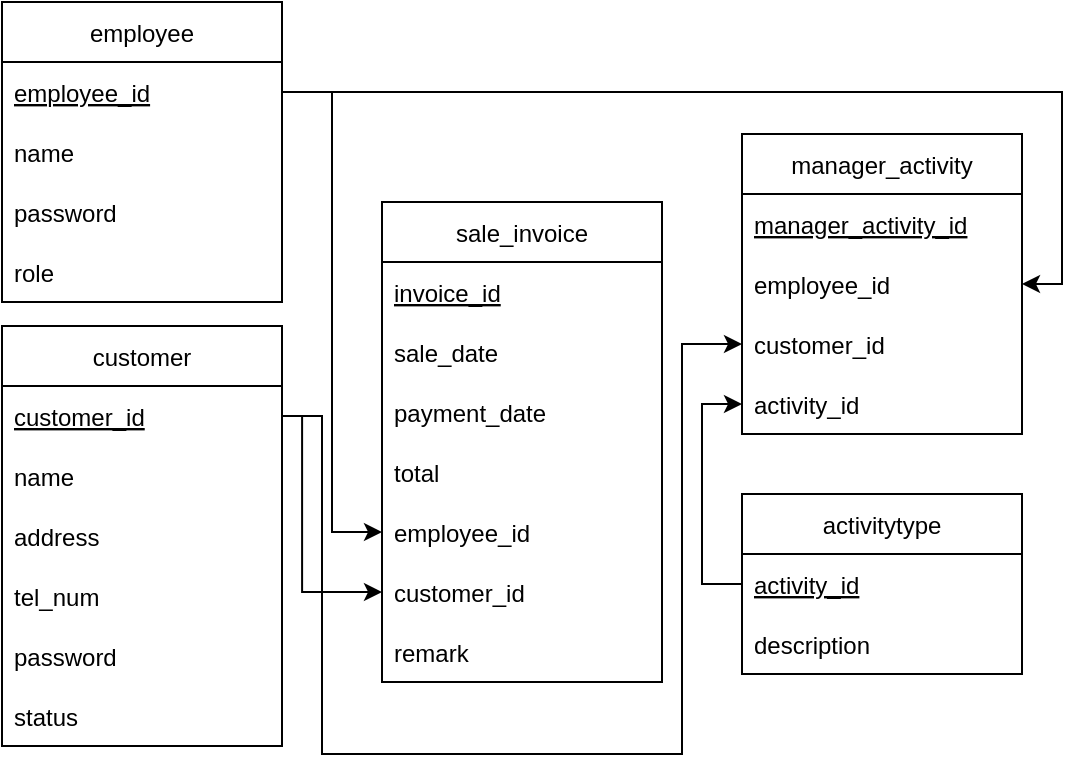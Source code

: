 <mxfile version="20.4.2" type="device"><diagram id="EmTBTauq1kWSlFYwOy6b" name="Page-1"><mxGraphModel dx="868" dy="488" grid="1" gridSize="10" guides="1" tooltips="1" connect="1" arrows="1" fold="1" page="1" pageScale="1" pageWidth="850" pageHeight="1100" math="0" shadow="0"><root><mxCell id="0"/><mxCell id="1" parent="0"/><mxCell id="W_GY2EkGD9h1Sioi8Na2-13" value="customer" style="swimlane;fontStyle=0;childLayout=stackLayout;horizontal=1;startSize=30;horizontalStack=0;resizeParent=1;resizeParentMax=0;resizeLast=0;collapsible=1;marginBottom=0;" parent="1" vertex="1"><mxGeometry x="170" y="496" width="140" height="210" as="geometry"/></mxCell><mxCell id="W_GY2EkGD9h1Sioi8Na2-14" value="customer_id" style="text;strokeColor=none;fillColor=none;align=left;verticalAlign=middle;spacingLeft=4;spacingRight=4;overflow=hidden;points=[[0,0.5],[1,0.5]];portConstraint=eastwest;rotatable=0;fontStyle=4" parent="W_GY2EkGD9h1Sioi8Na2-13" vertex="1"><mxGeometry y="30" width="140" height="30" as="geometry"/></mxCell><mxCell id="W_GY2EkGD9h1Sioi8Na2-15" value="name" style="text;strokeColor=none;fillColor=none;align=left;verticalAlign=middle;spacingLeft=4;spacingRight=4;overflow=hidden;points=[[0,0.5],[1,0.5]];portConstraint=eastwest;rotatable=0;" parent="W_GY2EkGD9h1Sioi8Na2-13" vertex="1"><mxGeometry y="60" width="140" height="30" as="geometry"/></mxCell><mxCell id="W_GY2EkGD9h1Sioi8Na2-16" value="address" style="text;strokeColor=none;fillColor=none;align=left;verticalAlign=middle;spacingLeft=4;spacingRight=4;overflow=hidden;points=[[0,0.5],[1,0.5]];portConstraint=eastwest;rotatable=0;" parent="W_GY2EkGD9h1Sioi8Na2-13" vertex="1"><mxGeometry y="90" width="140" height="30" as="geometry"/></mxCell><mxCell id="W_GY2EkGD9h1Sioi8Na2-17" value="tel_num" style="text;strokeColor=none;fillColor=none;align=left;verticalAlign=middle;spacingLeft=4;spacingRight=4;overflow=hidden;points=[[0,0.5],[1,0.5]];portConstraint=eastwest;rotatable=0;" parent="W_GY2EkGD9h1Sioi8Na2-13" vertex="1"><mxGeometry y="120" width="140" height="30" as="geometry"/></mxCell><mxCell id="KEdgx4hjKzBjLkbR2fNy-13" value="password" style="text;strokeColor=none;fillColor=none;align=left;verticalAlign=middle;spacingLeft=4;spacingRight=4;overflow=hidden;points=[[0,0.5],[1,0.5]];portConstraint=eastwest;rotatable=0;" parent="W_GY2EkGD9h1Sioi8Na2-13" vertex="1"><mxGeometry y="150" width="140" height="30" as="geometry"/></mxCell><mxCell id="KEdgx4hjKzBjLkbR2fNy-14" value="status" style="text;strokeColor=none;fillColor=none;align=left;verticalAlign=middle;spacingLeft=4;spacingRight=4;overflow=hidden;points=[[0,0.5],[1,0.5]];portConstraint=eastwest;rotatable=0;" parent="W_GY2EkGD9h1Sioi8Na2-13" vertex="1"><mxGeometry y="180" width="140" height="30" as="geometry"/></mxCell><mxCell id="W_GY2EkGD9h1Sioi8Na2-18" value="employee" style="swimlane;fontStyle=0;childLayout=stackLayout;horizontal=1;startSize=30;horizontalStack=0;resizeParent=1;resizeParentMax=0;resizeLast=0;collapsible=1;marginBottom=0;" parent="1" vertex="1"><mxGeometry x="170" y="334" width="140" height="150" as="geometry"/></mxCell><mxCell id="W_GY2EkGD9h1Sioi8Na2-19" value="employee_id" style="text;strokeColor=none;fillColor=none;align=left;verticalAlign=middle;spacingLeft=4;spacingRight=4;overflow=hidden;points=[[0,0.5],[1,0.5]];portConstraint=eastwest;rotatable=0;fontStyle=4" parent="W_GY2EkGD9h1Sioi8Na2-18" vertex="1"><mxGeometry y="30" width="140" height="30" as="geometry"/></mxCell><mxCell id="W_GY2EkGD9h1Sioi8Na2-20" value="name" style="text;strokeColor=none;fillColor=none;align=left;verticalAlign=middle;spacingLeft=4;spacingRight=4;overflow=hidden;points=[[0,0.5],[1,0.5]];portConstraint=eastwest;rotatable=0;" parent="W_GY2EkGD9h1Sioi8Na2-18" vertex="1"><mxGeometry y="60" width="140" height="30" as="geometry"/></mxCell><mxCell id="9GhWeQ7Jgxqkf6T_bciz-1" value="password" style="text;strokeColor=none;fillColor=none;align=left;verticalAlign=middle;spacingLeft=4;spacingRight=4;overflow=hidden;points=[[0,0.5],[1,0.5]];portConstraint=eastwest;rotatable=0;" parent="W_GY2EkGD9h1Sioi8Na2-18" vertex="1"><mxGeometry y="90" width="140" height="30" as="geometry"/></mxCell><mxCell id="W_GY2EkGD9h1Sioi8Na2-21" value="role" style="text;strokeColor=none;fillColor=none;align=left;verticalAlign=middle;spacingLeft=4;spacingRight=4;overflow=hidden;points=[[0,0.5],[1,0.5]];portConstraint=eastwest;rotatable=0;" parent="W_GY2EkGD9h1Sioi8Na2-18" vertex="1"><mxGeometry y="120" width="140" height="30" as="geometry"/></mxCell><mxCell id="W_GY2EkGD9h1Sioi8Na2-30" value="sale_invoice" style="swimlane;fontStyle=0;childLayout=stackLayout;horizontal=1;startSize=30;horizontalStack=0;resizeParent=1;resizeParentMax=0;resizeLast=0;collapsible=1;marginBottom=0;" parent="1" vertex="1"><mxGeometry x="360" y="434" width="140" height="240" as="geometry"/></mxCell><mxCell id="W_GY2EkGD9h1Sioi8Na2-31" value="invoice_id" style="text;strokeColor=none;fillColor=none;align=left;verticalAlign=middle;spacingLeft=4;spacingRight=4;overflow=hidden;points=[[0,0.5],[1,0.5]];portConstraint=eastwest;rotatable=0;fontStyle=4" parent="W_GY2EkGD9h1Sioi8Na2-30" vertex="1"><mxGeometry y="30" width="140" height="30" as="geometry"/></mxCell><mxCell id="W_GY2EkGD9h1Sioi8Na2-32" value="sale_date" style="text;strokeColor=none;fillColor=none;align=left;verticalAlign=middle;spacingLeft=4;spacingRight=4;overflow=hidden;points=[[0,0.5],[1,0.5]];portConstraint=eastwest;rotatable=0;" parent="W_GY2EkGD9h1Sioi8Na2-30" vertex="1"><mxGeometry y="60" width="140" height="30" as="geometry"/></mxCell><mxCell id="W_GY2EkGD9h1Sioi8Na2-46" value="payment_date" style="text;strokeColor=none;fillColor=none;align=left;verticalAlign=middle;spacingLeft=4;spacingRight=4;overflow=hidden;points=[[0,0.5],[1,0.5]];portConstraint=eastwest;rotatable=0;" parent="W_GY2EkGD9h1Sioi8Na2-30" vertex="1"><mxGeometry y="90" width="140" height="30" as="geometry"/></mxCell><mxCell id="W_GY2EkGD9h1Sioi8Na2-36" value="total" style="text;strokeColor=none;fillColor=none;align=left;verticalAlign=middle;spacingLeft=4;spacingRight=4;overflow=hidden;points=[[0,0.5],[1,0.5]];portConstraint=eastwest;rotatable=0;" parent="W_GY2EkGD9h1Sioi8Na2-30" vertex="1"><mxGeometry y="120" width="140" height="30" as="geometry"/></mxCell><mxCell id="W_GY2EkGD9h1Sioi8Na2-68" value="employee_id" style="text;strokeColor=none;fillColor=none;align=left;verticalAlign=middle;spacingLeft=4;spacingRight=4;overflow=hidden;points=[[0,0.5],[1,0.5]];portConstraint=eastwest;rotatable=0;fontStyle=0" parent="W_GY2EkGD9h1Sioi8Na2-30" vertex="1"><mxGeometry y="150" width="140" height="30" as="geometry"/></mxCell><mxCell id="W_GY2EkGD9h1Sioi8Na2-37" value="customer_id" style="text;strokeColor=none;fillColor=none;align=left;verticalAlign=middle;spacingLeft=4;spacingRight=4;overflow=hidden;points=[[0,0.5],[1,0.5]];portConstraint=eastwest;rotatable=0;fontStyle=0" parent="W_GY2EkGD9h1Sioi8Na2-30" vertex="1"><mxGeometry y="180" width="140" height="30" as="geometry"/></mxCell><mxCell id="W_GY2EkGD9h1Sioi8Na2-38" value="remark" style="text;strokeColor=none;fillColor=none;align=left;verticalAlign=middle;spacingLeft=4;spacingRight=4;overflow=hidden;points=[[0,0.5],[1,0.5]];portConstraint=eastwest;rotatable=0;" parent="W_GY2EkGD9h1Sioi8Na2-30" vertex="1"><mxGeometry y="210" width="140" height="30" as="geometry"/></mxCell><mxCell id="W_GY2EkGD9h1Sioi8Na2-40" style="edgeStyle=orthogonalEdgeStyle;rounded=0;orthogonalLoop=1;jettySize=auto;html=1;entryX=0;entryY=0.5;entryDx=0;entryDy=0;exitX=1;exitY=0.5;exitDx=0;exitDy=0;" parent="1" source="W_GY2EkGD9h1Sioi8Na2-14" target="W_GY2EkGD9h1Sioi8Na2-37" edge="1"><mxGeometry relative="1" as="geometry"><Array as="points"><mxPoint x="320.06" y="541"/><mxPoint x="320.06" y="629"/></Array></mxGeometry></mxCell><mxCell id="W_GY2EkGD9h1Sioi8Na2-69" style="edgeStyle=orthogonalEdgeStyle;rounded=0;orthogonalLoop=1;jettySize=auto;html=1;entryX=0;entryY=0.5;entryDx=0;entryDy=0;" parent="1" source="W_GY2EkGD9h1Sioi8Na2-19" target="W_GY2EkGD9h1Sioi8Na2-68" edge="1"><mxGeometry relative="1" as="geometry"/></mxCell><mxCell id="W_GY2EkGD9h1Sioi8Na2-71" value="manager_activity" style="swimlane;fontStyle=0;childLayout=stackLayout;horizontal=1;startSize=30;horizontalStack=0;resizeParent=1;resizeParentMax=0;resizeLast=0;collapsible=1;marginBottom=0;" parent="1" vertex="1"><mxGeometry x="540" y="400" width="140" height="150" as="geometry"/></mxCell><mxCell id="ssJWRbUa3363SFqhkCEm-2" value="manager_activity_id" style="text;strokeColor=none;fillColor=none;align=left;verticalAlign=middle;spacingLeft=4;spacingRight=4;overflow=hidden;points=[[0,0.5],[1,0.5]];portConstraint=eastwest;rotatable=0;fontStyle=4" parent="W_GY2EkGD9h1Sioi8Na2-71" vertex="1"><mxGeometry y="30" width="140" height="30" as="geometry"/></mxCell><mxCell id="W_GY2EkGD9h1Sioi8Na2-77" value="employee_id" style="text;strokeColor=none;fillColor=none;align=left;verticalAlign=middle;spacingLeft=4;spacingRight=4;overflow=hidden;points=[[0,0.5],[1,0.5]];portConstraint=eastwest;rotatable=0;fontStyle=0" parent="W_GY2EkGD9h1Sioi8Na2-71" vertex="1"><mxGeometry y="60" width="140" height="30" as="geometry"/></mxCell><mxCell id="KEdgx4hjKzBjLkbR2fNy-2" value="customer_id" style="text;strokeColor=none;fillColor=none;align=left;verticalAlign=middle;spacingLeft=4;spacingRight=4;overflow=hidden;points=[[0,0.5],[1,0.5]];portConstraint=eastwest;rotatable=0;" parent="W_GY2EkGD9h1Sioi8Na2-71" vertex="1"><mxGeometry y="90" width="140" height="30" as="geometry"/></mxCell><mxCell id="W_GY2EkGD9h1Sioi8Na2-74" value="activity_id" style="text;strokeColor=none;fillColor=none;align=left;verticalAlign=middle;spacingLeft=4;spacingRight=4;overflow=hidden;points=[[0,0.5],[1,0.5]];portConstraint=eastwest;rotatable=0;fontStyle=0" parent="W_GY2EkGD9h1Sioi8Na2-71" vertex="1"><mxGeometry y="120" width="140" height="30" as="geometry"/></mxCell><mxCell id="W_GY2EkGD9h1Sioi8Na2-78" style="edgeStyle=orthogonalEdgeStyle;rounded=0;orthogonalLoop=1;jettySize=auto;html=1;entryX=1;entryY=0.5;entryDx=0;entryDy=0;" parent="1" source="W_GY2EkGD9h1Sioi8Na2-19" target="W_GY2EkGD9h1Sioi8Na2-77" edge="1"><mxGeometry relative="1" as="geometry"><Array as="points"><mxPoint x="700" y="379"/><mxPoint x="700" y="475"/></Array></mxGeometry></mxCell><mxCell id="W_GY2EkGD9h1Sioi8Na2-79" value="activitytype" style="swimlane;fontStyle=0;childLayout=stackLayout;horizontal=1;startSize=30;horizontalStack=0;resizeParent=1;resizeParentMax=0;resizeLast=0;collapsible=1;marginBottom=0;" parent="1" vertex="1"><mxGeometry x="540" y="580" width="140" height="90" as="geometry"/></mxCell><mxCell id="W_GY2EkGD9h1Sioi8Na2-82" value="activity_id" style="text;strokeColor=none;fillColor=none;align=left;verticalAlign=middle;spacingLeft=4;spacingRight=4;overflow=hidden;points=[[0,0.5],[1,0.5]];portConstraint=eastwest;rotatable=0;fontStyle=4" parent="W_GY2EkGD9h1Sioi8Na2-79" vertex="1"><mxGeometry y="30" width="140" height="30" as="geometry"/></mxCell><mxCell id="W_GY2EkGD9h1Sioi8Na2-81" value="description" style="text;strokeColor=none;fillColor=none;align=left;verticalAlign=middle;spacingLeft=4;spacingRight=4;overflow=hidden;points=[[0,0.5],[1,0.5]];portConstraint=eastwest;rotatable=0;" parent="W_GY2EkGD9h1Sioi8Na2-79" vertex="1"><mxGeometry y="60" width="140" height="30" as="geometry"/></mxCell><mxCell id="W_GY2EkGD9h1Sioi8Na2-83" style="edgeStyle=orthogonalEdgeStyle;rounded=0;orthogonalLoop=1;jettySize=auto;html=1;entryX=0;entryY=0.5;entryDx=0;entryDy=0;" parent="1" source="W_GY2EkGD9h1Sioi8Na2-82" target="W_GY2EkGD9h1Sioi8Na2-74" edge="1"><mxGeometry relative="1" as="geometry"/></mxCell><mxCell id="KEdgx4hjKzBjLkbR2fNy-3" style="edgeStyle=orthogonalEdgeStyle;rounded=0;orthogonalLoop=1;jettySize=auto;html=1;entryX=0;entryY=0.5;entryDx=0;entryDy=0;exitX=1;exitY=0.5;exitDx=0;exitDy=0;" parent="1" source="W_GY2EkGD9h1Sioi8Na2-14" target="KEdgx4hjKzBjLkbR2fNy-2" edge="1"><mxGeometry relative="1" as="geometry"><Array as="points"><mxPoint x="330" y="541"/><mxPoint x="330" y="710"/><mxPoint x="510" y="710"/><mxPoint x="510" y="505"/></Array></mxGeometry></mxCell></root></mxGraphModel></diagram></mxfile>